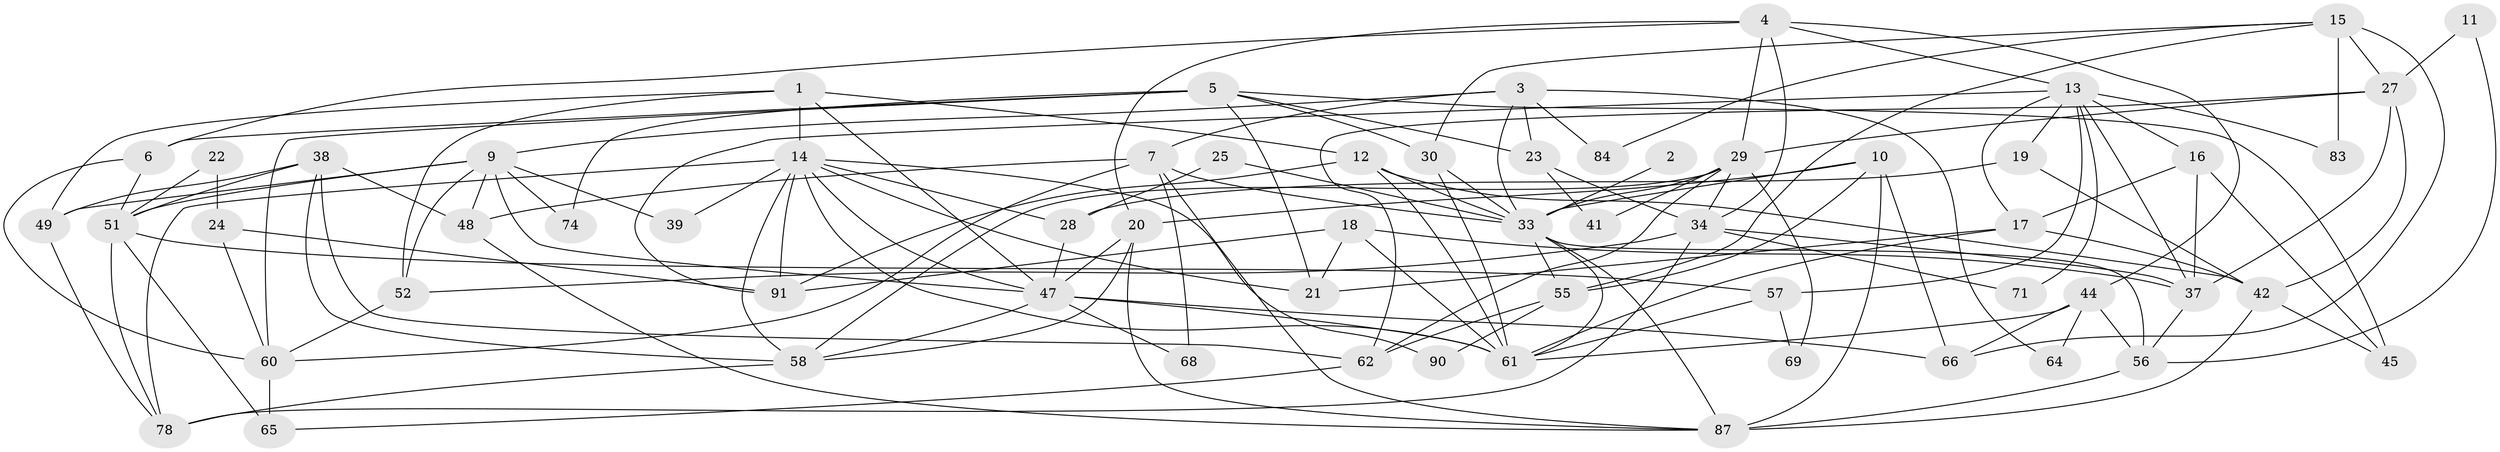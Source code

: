 // Generated by graph-tools (version 1.1) at 2025/52/02/27/25 19:52:04]
// undirected, 62 vertices, 147 edges
graph export_dot {
graph [start="1"]
  node [color=gray90,style=filled];
  1;
  2;
  3 [super="+31"];
  4 [super="+8"];
  5 [super="+82"];
  6 [super="+36"];
  7 [super="+26"];
  9 [super="+76"];
  10;
  11;
  12 [super="+46"];
  13 [super="+53"];
  14 [super="+35"];
  15 [super="+50"];
  16;
  17 [super="+54"];
  18;
  19;
  20 [super="+32"];
  21;
  22;
  23;
  24;
  25;
  27 [super="+80"];
  28;
  29 [super="+59"];
  30;
  33 [super="+86"];
  34 [super="+43"];
  37 [super="+88"];
  38 [super="+40"];
  39;
  41;
  42 [super="+67"];
  44 [super="+72"];
  45;
  47 [super="+75"];
  48;
  49;
  51 [super="+89"];
  52;
  55 [super="+77"];
  56 [super="+63"];
  57;
  58 [super="+79"];
  60 [super="+85"];
  61 [super="+70"];
  62 [super="+73"];
  64;
  65;
  66;
  68;
  69;
  71;
  74;
  78 [super="+81"];
  83;
  84;
  87;
  90;
  91;
  1 -- 14;
  1 -- 47;
  1 -- 12;
  1 -- 49;
  1 -- 52;
  2 -- 33 [weight=2];
  3 -- 23;
  3 -- 9;
  3 -- 64;
  3 -- 84;
  3 -- 33;
  3 -- 7;
  4 -- 20;
  4 -- 13;
  4 -- 34;
  4 -- 29;
  4 -- 6;
  4 -- 44;
  5 -- 60;
  5 -- 30;
  5 -- 6 [weight=2];
  5 -- 21;
  5 -- 74;
  5 -- 45;
  5 -- 23;
  6 -- 51;
  6 -- 60;
  7 -- 87;
  7 -- 68;
  7 -- 48;
  7 -- 33;
  7 -- 60;
  9 -- 52;
  9 -- 48;
  9 -- 49;
  9 -- 39;
  9 -- 74;
  9 -- 47;
  9 -- 51;
  10 -- 33 [weight=2];
  10 -- 20;
  10 -- 55;
  10 -- 66;
  10 -- 87;
  11 -- 27;
  11 -- 56;
  12 -- 61;
  12 -- 33;
  12 -- 42;
  12 -- 91;
  13 -- 16;
  13 -- 19;
  13 -- 71;
  13 -- 91;
  13 -- 83;
  13 -- 37;
  13 -- 57;
  13 -- 17;
  14 -- 91;
  14 -- 21;
  14 -- 28;
  14 -- 39;
  14 -- 78;
  14 -- 58;
  14 -- 90;
  14 -- 61;
  14 -- 47;
  15 -- 27 [weight=2];
  15 -- 30;
  15 -- 83;
  15 -- 84;
  15 -- 66;
  15 -- 55;
  16 -- 17;
  16 -- 45;
  16 -- 37;
  17 -- 42;
  17 -- 61;
  17 -- 21;
  18 -- 21;
  18 -- 91;
  18 -- 61;
  18 -- 37;
  19 -- 28;
  19 -- 42;
  20 -- 87;
  20 -- 47;
  20 -- 58;
  22 -- 24;
  22 -- 51;
  23 -- 41;
  23 -- 34;
  24 -- 91;
  24 -- 60;
  25 -- 28;
  25 -- 33;
  27 -- 42 [weight=2];
  27 -- 62;
  27 -- 29;
  27 -- 37;
  28 -- 47;
  29 -- 41;
  29 -- 33;
  29 -- 34;
  29 -- 69;
  29 -- 58;
  29 -- 62;
  30 -- 61;
  30 -- 33;
  33 -- 56;
  33 -- 87;
  33 -- 61;
  33 -- 55;
  34 -- 37;
  34 -- 71;
  34 -- 52;
  34 -- 78;
  37 -- 56;
  38 -- 48;
  38 -- 49;
  38 -- 62;
  38 -- 51;
  38 -- 58;
  42 -- 87;
  42 -- 45;
  44 -- 64;
  44 -- 56;
  44 -- 66;
  44 -- 61;
  47 -- 66;
  47 -- 61;
  47 -- 68;
  47 -- 58;
  48 -- 87;
  49 -- 78;
  51 -- 65;
  51 -- 78;
  51 -- 57;
  52 -- 60;
  55 -- 90;
  55 -- 62;
  56 -- 87;
  57 -- 61;
  57 -- 69;
  58 -- 78;
  60 -- 65;
  62 -- 65;
}
